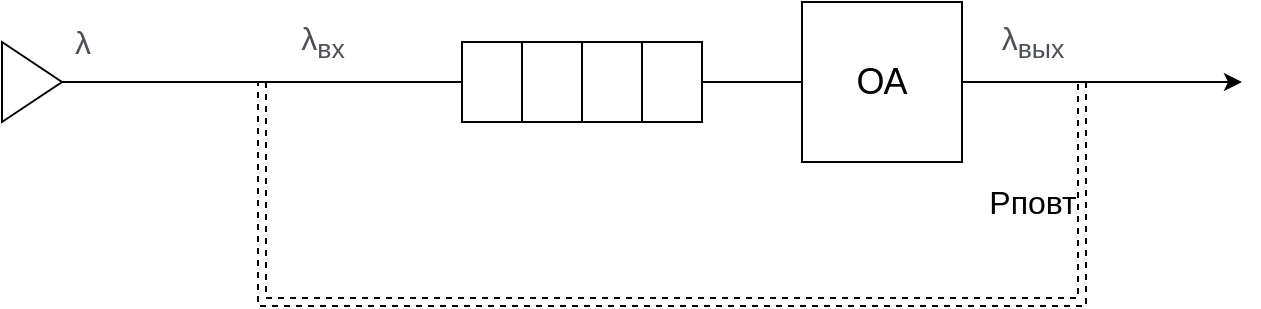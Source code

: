 <mxfile version="13.7.0" type="github">
  <diagram id="5EfWd7qCpgdQDUwXSXWK" name="Page-1">
    <mxGraphModel dx="782" dy="437" grid="1" gridSize="10" guides="1" tooltips="1" connect="1" arrows="1" fold="1" page="1" pageScale="1" pageWidth="827" pageHeight="1169" math="0" shadow="0">
      <root>
        <mxCell id="0" />
        <mxCell id="1" parent="0" />
        <mxCell id="5FjHio7ktE17GhM8ifqC-9" style="edgeStyle=orthogonalEdgeStyle;rounded=0;orthogonalLoop=1;jettySize=auto;html=1;exitX=0;exitY=0.5;exitDx=0;exitDy=0;endArrow=none;endFill=0;" parent="1" source="5FjHio7ktE17GhM8ifqC-1" edge="1">
          <mxGeometry relative="1" as="geometry">
            <mxPoint x="150" y="400" as="targetPoint" />
          </mxGeometry>
        </mxCell>
        <mxCell id="5FjHio7ktE17GhM8ifqC-1" value="" style="rounded=0;whiteSpace=wrap;html=1;" parent="1" vertex="1">
          <mxGeometry x="350" y="380" width="30" height="40" as="geometry" />
        </mxCell>
        <mxCell id="5FjHio7ktE17GhM8ifqC-2" value="" style="rounded=0;whiteSpace=wrap;html=1;" parent="1" vertex="1">
          <mxGeometry x="380" y="380" width="30" height="40" as="geometry" />
        </mxCell>
        <mxCell id="5FjHio7ktE17GhM8ifqC-3" value="" style="rounded=0;whiteSpace=wrap;html=1;" parent="1" vertex="1">
          <mxGeometry x="410" y="380" width="30" height="40" as="geometry" />
        </mxCell>
        <mxCell id="5FjHio7ktE17GhM8ifqC-7" style="edgeStyle=orthogonalEdgeStyle;rounded=0;orthogonalLoop=1;jettySize=auto;html=1;exitX=1;exitY=0.5;exitDx=0;exitDy=0;entryX=0;entryY=0.5;entryDx=0;entryDy=0;endArrow=none;endFill=0;" parent="1" source="5FjHio7ktE17GhM8ifqC-4" target="5FjHio7ktE17GhM8ifqC-6" edge="1">
          <mxGeometry relative="1" as="geometry" />
        </mxCell>
        <mxCell id="5FjHio7ktE17GhM8ifqC-4" value="" style="rounded=0;whiteSpace=wrap;html=1;" parent="1" vertex="1">
          <mxGeometry x="440" y="380" width="30" height="40" as="geometry" />
        </mxCell>
        <mxCell id="5FjHio7ktE17GhM8ifqC-8" style="edgeStyle=orthogonalEdgeStyle;rounded=0;orthogonalLoop=1;jettySize=auto;html=1;exitX=1;exitY=0.5;exitDx=0;exitDy=0;endArrow=classic;endFill=1;" parent="1" source="5FjHio7ktE17GhM8ifqC-6" edge="1">
          <mxGeometry relative="1" as="geometry">
            <mxPoint x="740" y="400" as="targetPoint" />
          </mxGeometry>
        </mxCell>
        <mxCell id="5FjHio7ktE17GhM8ifqC-6" value="&lt;font style=&quot;font-size: 18px&quot;&gt;ОА&lt;/font&gt;" style="rounded=0;whiteSpace=wrap;html=1;" parent="1" vertex="1">
          <mxGeometry x="520" y="360" width="80" height="80" as="geometry" />
        </mxCell>
        <mxCell id="5FjHio7ktE17GhM8ifqC-10" value="&lt;span style=&quot;color: rgb(77 , 81 , 86) ; font-family: &amp;#34;arial&amp;#34; , sans-serif ; text-align: left ; background-color: rgb(255 , 255 , 255)&quot;&gt;&lt;font style=&quot;font-size: 16px&quot;&gt;λ&lt;/font&gt;&lt;/span&gt;" style="text;html=1;align=center;verticalAlign=middle;resizable=0;points=[];autosize=1;" parent="1" vertex="1">
          <mxGeometry x="150" y="370" width="20" height="20" as="geometry" />
        </mxCell>
        <mxCell id="5FjHio7ktE17GhM8ifqC-11" value="" style="shape=link;html=1;endArrow=none;endFill=0;dashed=1;edgeStyle=orthogonalEdgeStyle;rounded=0;" parent="1" edge="1">
          <mxGeometry width="50" height="50" relative="1" as="geometry">
            <mxPoint x="250" y="400" as="sourcePoint" />
            <mxPoint x="660" y="400" as="targetPoint" />
            <Array as="points">
              <mxPoint x="250" y="510" />
              <mxPoint x="660" y="510" />
            </Array>
          </mxGeometry>
        </mxCell>
        <mxCell id="5FjHio7ktE17GhM8ifqC-12" value="&lt;span style=&quot;color: rgb(77 , 81 , 86) ; font-family: &amp;#34;arial&amp;#34; , sans-serif ; font-size: 16px ; text-align: left ; background-color: rgb(255 , 255 , 255)&quot;&gt;λ&lt;sub&gt;вх&lt;/sub&gt;&lt;/span&gt;" style="text;html=1;align=center;verticalAlign=middle;resizable=0;points=[];autosize=1;" parent="1" vertex="1">
          <mxGeometry x="260" y="370" width="40" height="20" as="geometry" />
        </mxCell>
        <mxCell id="5FjHio7ktE17GhM8ifqC-13" value="&lt;span style=&quot;color: rgb(77 , 81 , 86) ; font-family: &amp;#34;arial&amp;#34; , sans-serif ; font-size: 16px ; text-align: left ; background-color: rgb(255 , 255 , 255)&quot;&gt;λ&lt;sub&gt;вых&lt;/sub&gt;&lt;/span&gt;" style="text;html=1;align=center;verticalAlign=middle;resizable=0;points=[];autosize=1;" parent="1" vertex="1">
          <mxGeometry x="610" y="370" width="50" height="20" as="geometry" />
        </mxCell>
        <mxCell id="5FjHio7ktE17GhM8ifqC-14" value="&lt;font style=&quot;font-size: 16px&quot;&gt;Pповт&lt;/font&gt;" style="text;html=1;align=center;verticalAlign=middle;resizable=0;points=[];autosize=1;" parent="1" vertex="1">
          <mxGeometry x="605" y="450" width="60" height="20" as="geometry" />
        </mxCell>
        <mxCell id="5FjHio7ktE17GhM8ifqC-16" value="" style="triangle;whiteSpace=wrap;html=1;" parent="1" vertex="1">
          <mxGeometry x="120" y="380" width="30" height="40" as="geometry" />
        </mxCell>
      </root>
    </mxGraphModel>
  </diagram>
</mxfile>

